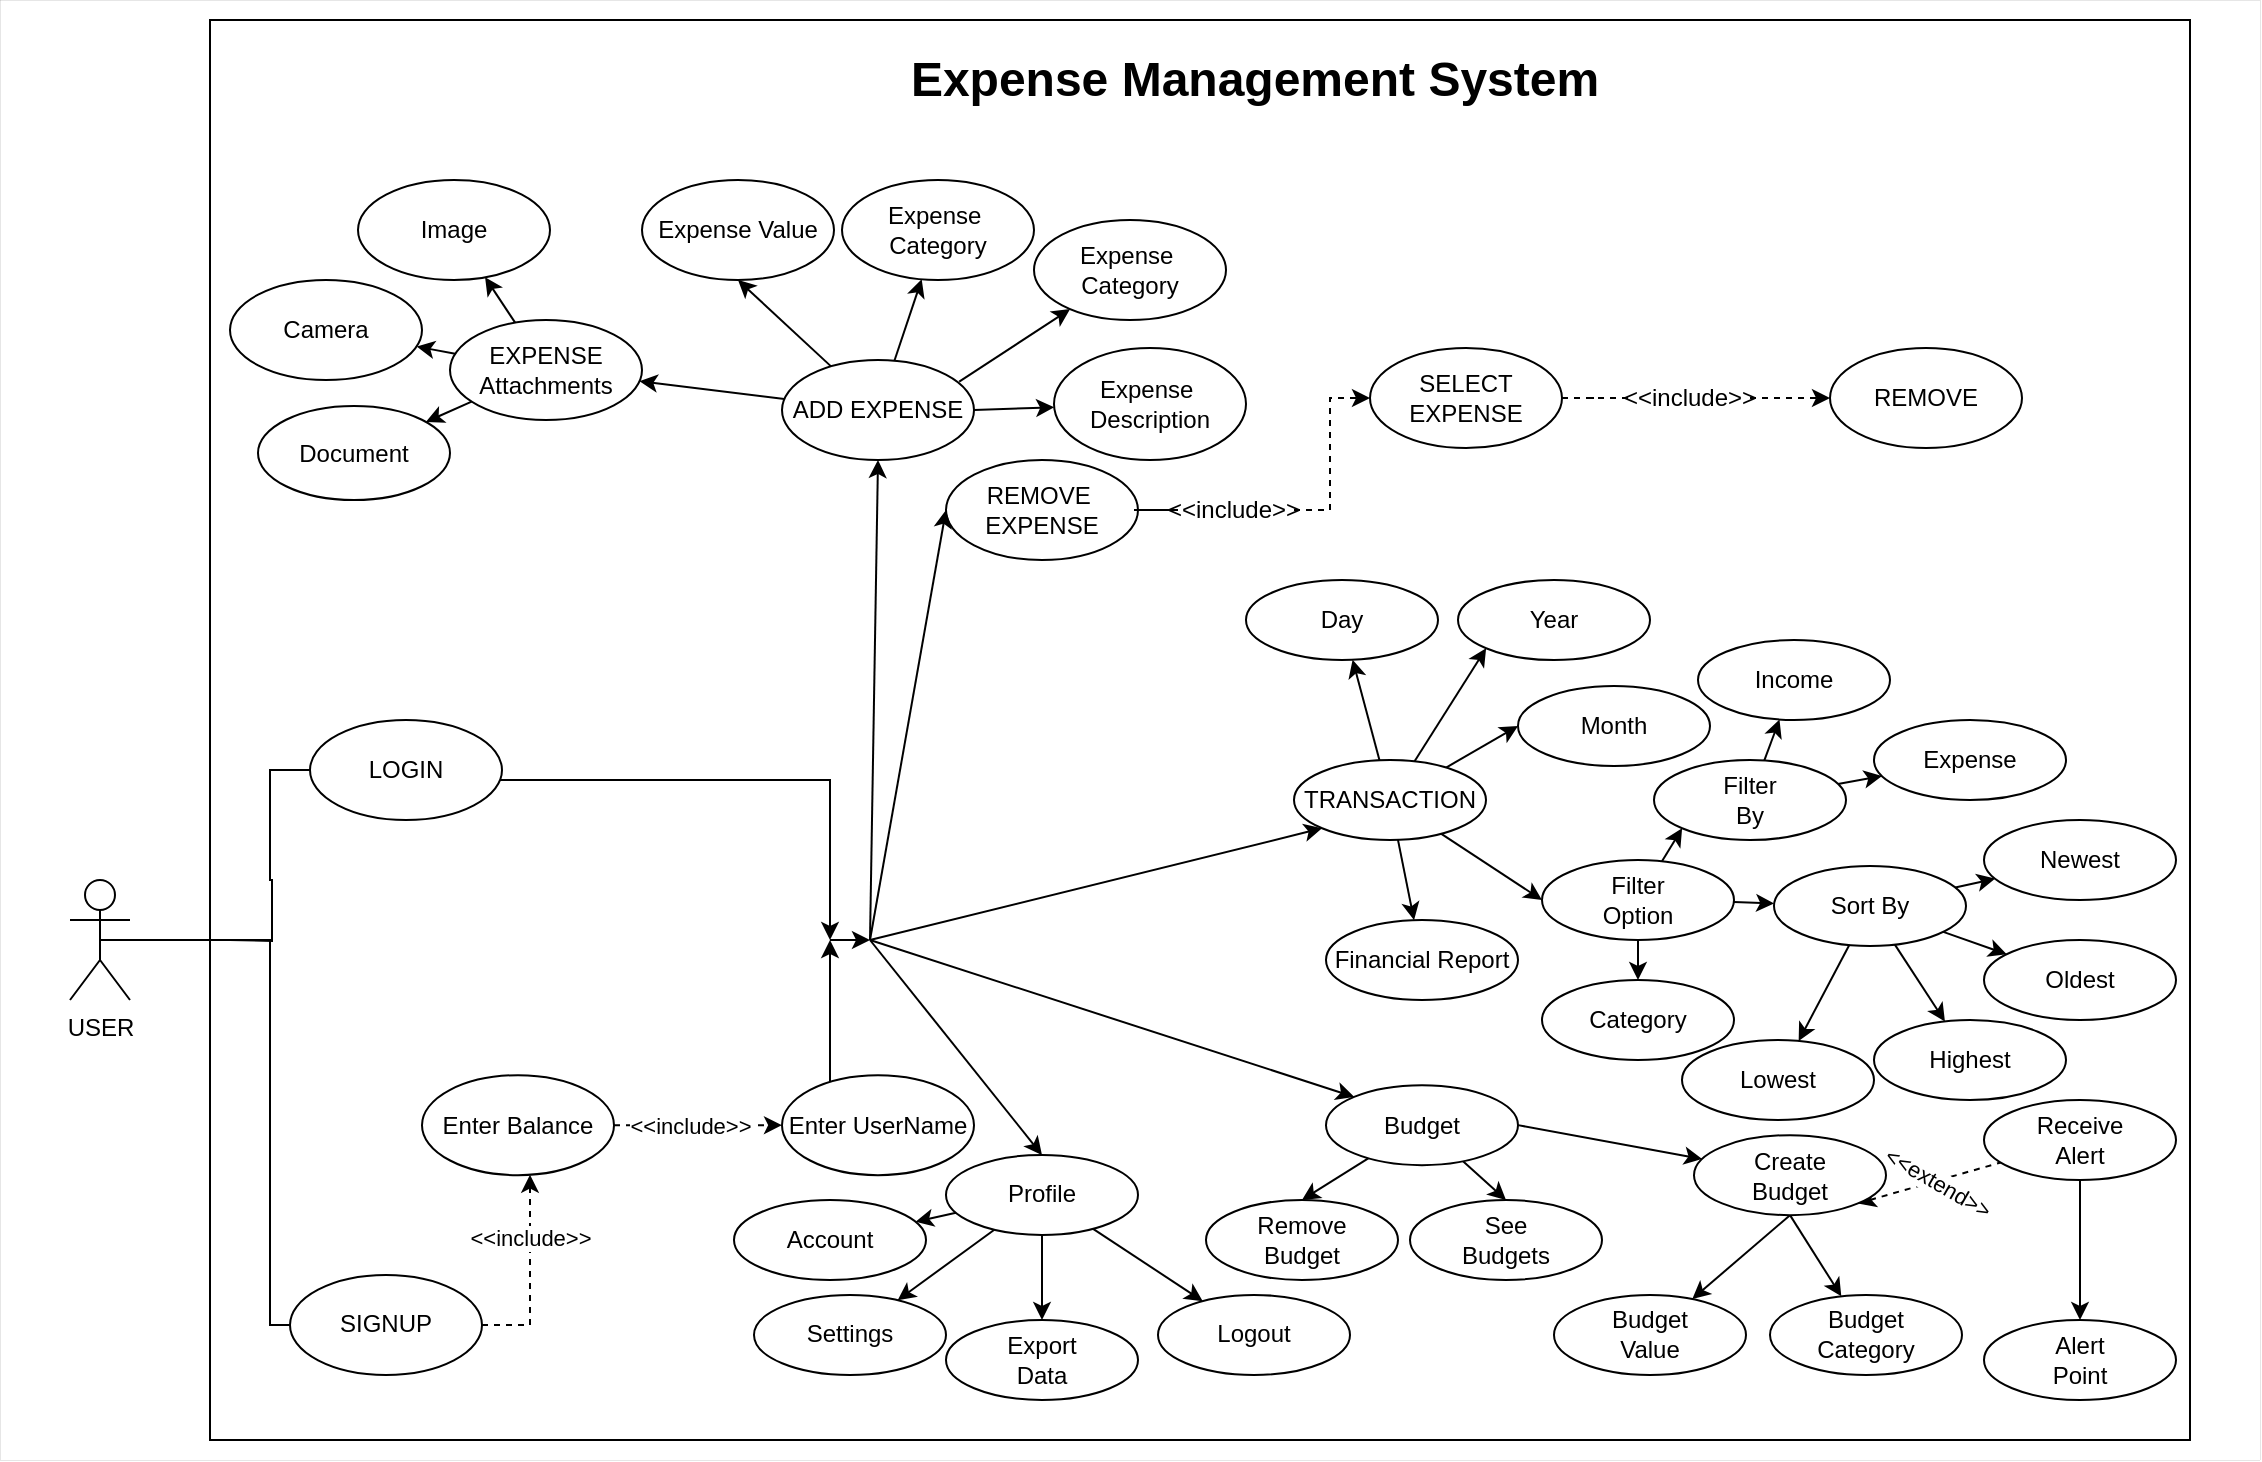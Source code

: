 <mxfile version="20.6.0" type="github">
  <diagram id="kMfJ55h3UKYqr6iciaz8" name="Page-1">
    <mxGraphModel dx="2249" dy="1855" grid="1" gridSize="10" guides="1" tooltips="1" connect="1" arrows="1" fold="1" page="1" pageScale="1" pageWidth="827" pageHeight="1169" math="0" shadow="0">
      <root>
        <mxCell id="0" />
        <mxCell id="1" parent="0" />
        <mxCell id="63GdLwM-r-2odrJ0A331-119" value="" style="rounded=0;whiteSpace=wrap;html=1;fillColor=none;" vertex="1" parent="1">
          <mxGeometry x="-60" y="-160" width="990" height="710" as="geometry" />
        </mxCell>
        <mxCell id="63GdLwM-r-2odrJ0A331-123" value="" style="rounded=0;whiteSpace=wrap;html=1;fillColor=none;strokeWidth=0;" vertex="1" parent="1">
          <mxGeometry x="-165" y="-170" width="1130" height="730" as="geometry" />
        </mxCell>
        <mxCell id="63GdLwM-r-2odrJ0A331-6" style="edgeStyle=orthogonalEdgeStyle;rounded=0;orthogonalLoop=1;jettySize=auto;html=1;entryX=0;entryY=0.5;entryDx=0;entryDy=0;endArrow=none;endFill=0;" edge="1" parent="1" target="63GdLwM-r-2odrJ0A331-4">
          <mxGeometry relative="1" as="geometry">
            <mxPoint x="-50" y="300" as="sourcePoint" />
          </mxGeometry>
        </mxCell>
        <mxCell id="6Lm_i7tMnPeAvsVVQIEV-1" value="USER" style="shape=umlActor;verticalLabelPosition=bottom;verticalAlign=top;html=1;outlineConnect=0;" parent="1" vertex="1">
          <mxGeometry x="-130" y="270" width="30" height="60" as="geometry" />
        </mxCell>
        <mxCell id="6Lm_i7tMnPeAvsVVQIEV-2" value="REMOVE" style="ellipse;whiteSpace=wrap;html=1;" parent="1" vertex="1">
          <mxGeometry x="750" y="4" width="96" height="50" as="geometry" />
        </mxCell>
        <mxCell id="6Lm_i7tMnPeAvsVVQIEV-25" style="orthogonalLoop=1;jettySize=auto;html=1;entryX=0.5;entryY=1;entryDx=0;entryDy=0;rounded=0;" parent="1" source="6Lm_i7tMnPeAvsVVQIEV-5" edge="1" target="6Lm_i7tMnPeAvsVVQIEV-10">
          <mxGeometry relative="1" as="geometry">
            <mxPoint x="406" y="260" as="targetPoint" />
          </mxGeometry>
        </mxCell>
        <mxCell id="63GdLwM-r-2odrJ0A331-39" style="edgeStyle=none;rounded=0;orthogonalLoop=1;jettySize=auto;html=1;startArrow=none;startFill=0;endArrow=classic;endFill=1;" edge="1" parent="1" source="6Lm_i7tMnPeAvsVVQIEV-5" target="63GdLwM-r-2odrJ0A331-38">
          <mxGeometry relative="1" as="geometry" />
        </mxCell>
        <mxCell id="6Lm_i7tMnPeAvsVVQIEV-5" value="ADD EXPENSE" style="ellipse;whiteSpace=wrap;html=1;" parent="1" vertex="1">
          <mxGeometry x="226" y="10" width="96" height="50" as="geometry" />
        </mxCell>
        <mxCell id="6Lm_i7tMnPeAvsVVQIEV-26" style="edgeStyle=orthogonalEdgeStyle;rounded=0;orthogonalLoop=1;jettySize=auto;html=1;entryX=0;entryY=0.5;entryDx=0;entryDy=0;startArrow=none;dashed=1;" parent="1" source="63GdLwM-r-2odrJ0A331-124" edge="1" target="6Lm_i7tMnPeAvsVVQIEV-8">
          <mxGeometry relative="1" as="geometry">
            <mxPoint x="424" y="240" as="targetPoint" />
            <Array as="points">
              <mxPoint x="500" y="85" />
              <mxPoint x="500" y="29" />
            </Array>
          </mxGeometry>
        </mxCell>
        <mxCell id="6Lm_i7tMnPeAvsVVQIEV-6" value="REMOVE&amp;nbsp;&lt;br&gt;EXPENSE" style="ellipse;whiteSpace=wrap;html=1;" parent="1" vertex="1">
          <mxGeometry x="308" y="60" width="96" height="50" as="geometry" />
        </mxCell>
        <mxCell id="6Lm_i7tMnPeAvsVVQIEV-32" style="edgeStyle=orthogonalEdgeStyle;rounded=0;orthogonalLoop=1;jettySize=auto;html=1;entryX=0;entryY=0.5;entryDx=0;entryDy=0;dashed=1;startArrow=none;" parent="1" source="63GdLwM-r-2odrJ0A331-135" target="6Lm_i7tMnPeAvsVVQIEV-2" edge="1">
          <mxGeometry relative="1" as="geometry" />
        </mxCell>
        <mxCell id="6Lm_i7tMnPeAvsVVQIEV-8" value="SELECT&lt;br&gt;EXPENSE" style="ellipse;whiteSpace=wrap;html=1;" parent="1" vertex="1">
          <mxGeometry x="520" y="4" width="96" height="50" as="geometry" />
        </mxCell>
        <mxCell id="63GdLwM-r-2odrJ0A331-32" value="" style="rounded=0;orthogonalLoop=1;jettySize=auto;html=1;endArrow=none;endFill=0;startArrow=classic;startFill=1;" edge="1" parent="1" source="6Lm_i7tMnPeAvsVVQIEV-9" target="6Lm_i7tMnPeAvsVVQIEV-5">
          <mxGeometry relative="1" as="geometry" />
        </mxCell>
        <mxCell id="6Lm_i7tMnPeAvsVVQIEV-9" value="Expense&amp;nbsp;&lt;br&gt;Category" style="ellipse;whiteSpace=wrap;html=1;" parent="1" vertex="1">
          <mxGeometry x="256" y="-80" width="96" height="50" as="geometry" />
        </mxCell>
        <mxCell id="6Lm_i7tMnPeAvsVVQIEV-10" value="Expense Value" style="ellipse;whiteSpace=wrap;html=1;" parent="1" vertex="1">
          <mxGeometry x="156" y="-80" width="96" height="50" as="geometry" />
        </mxCell>
        <mxCell id="63GdLwM-r-2odrJ0A331-14" style="edgeStyle=orthogonalEdgeStyle;rounded=0;orthogonalLoop=1;jettySize=auto;html=1;endArrow=classic;endFill=1;" edge="1" parent="1">
          <mxGeometry relative="1" as="geometry">
            <mxPoint x="84" y="220" as="sourcePoint" />
            <mxPoint x="250" y="300" as="targetPoint" />
            <Array as="points">
              <mxPoint x="250" y="220" />
            </Array>
          </mxGeometry>
        </mxCell>
        <mxCell id="63GdLwM-r-2odrJ0A331-4" value="LOGIN" style="ellipse;whiteSpace=wrap;html=1;" vertex="1" parent="1">
          <mxGeometry x="-10" y="190" width="96" height="50" as="geometry" />
        </mxCell>
        <mxCell id="63GdLwM-r-2odrJ0A331-12" style="edgeStyle=orthogonalEdgeStyle;rounded=0;orthogonalLoop=1;jettySize=auto;html=1;endArrow=none;endFill=0;entryX=0.5;entryY=0.5;entryDx=0;entryDy=0;entryPerimeter=0;" edge="1" parent="1" source="63GdLwM-r-2odrJ0A331-5" target="6Lm_i7tMnPeAvsVVQIEV-1">
          <mxGeometry relative="1" as="geometry">
            <mxPoint y="300" as="targetPoint" />
            <Array as="points">
              <mxPoint x="-30" y="493" />
              <mxPoint x="-30" y="300" />
            </Array>
          </mxGeometry>
        </mxCell>
        <mxCell id="63GdLwM-r-2odrJ0A331-21" style="edgeStyle=orthogonalEdgeStyle;rounded=0;orthogonalLoop=1;jettySize=auto;html=1;endArrow=classic;endFill=1;dashed=1;" edge="1" parent="1" source="63GdLwM-r-2odrJ0A331-5" target="63GdLwM-r-2odrJ0A331-20">
          <mxGeometry relative="1" as="geometry">
            <Array as="points">
              <mxPoint x="100" y="493" />
            </Array>
          </mxGeometry>
        </mxCell>
        <mxCell id="63GdLwM-r-2odrJ0A331-129" value="&amp;lt;&amp;lt;include&amp;gt;&amp;gt;" style="edgeLabel;html=1;align=center;verticalAlign=middle;resizable=0;points=[];" vertex="1" connectable="0" parent="63GdLwM-r-2odrJ0A331-21">
          <mxGeometry x="0.063" y="3" relative="1" as="geometry">
            <mxPoint x="3" y="-15" as="offset" />
          </mxGeometry>
        </mxCell>
        <mxCell id="63GdLwM-r-2odrJ0A331-5" value="SIGNUP" style="ellipse;whiteSpace=wrap;html=1;" vertex="1" parent="1">
          <mxGeometry x="-20" y="467.49" width="96" height="50" as="geometry" />
        </mxCell>
        <mxCell id="63GdLwM-r-2odrJ0A331-16" value="" style="endArrow=classic;html=1;rounded=0;entryX=0.5;entryY=1;entryDx=0;entryDy=0;endFill=1;" edge="1" parent="1" target="6Lm_i7tMnPeAvsVVQIEV-5">
          <mxGeometry width="50" height="50" relative="1" as="geometry">
            <mxPoint x="270" y="300" as="sourcePoint" />
            <mxPoint x="450" y="380" as="targetPoint" />
          </mxGeometry>
        </mxCell>
        <mxCell id="63GdLwM-r-2odrJ0A331-25" style="edgeStyle=orthogonalEdgeStyle;rounded=0;orthogonalLoop=1;jettySize=auto;html=1;endArrow=classic;endFill=1;dashed=1;" edge="1" parent="1" source="63GdLwM-r-2odrJ0A331-20" target="63GdLwM-r-2odrJ0A331-24">
          <mxGeometry relative="1" as="geometry" />
        </mxCell>
        <mxCell id="63GdLwM-r-2odrJ0A331-20" value="Enter Balance" style="ellipse;whiteSpace=wrap;html=1;" vertex="1" parent="1">
          <mxGeometry x="46" y="367.57" width="96" height="50" as="geometry" />
        </mxCell>
        <mxCell id="63GdLwM-r-2odrJ0A331-30" style="edgeStyle=orthogonalEdgeStyle;rounded=0;orthogonalLoop=1;jettySize=auto;html=1;endArrow=classic;endFill=1;" edge="1" parent="1" source="63GdLwM-r-2odrJ0A331-24">
          <mxGeometry relative="1" as="geometry">
            <mxPoint x="250" y="300" as="targetPoint" />
            <Array as="points">
              <mxPoint x="248" y="370" />
              <mxPoint x="248" y="370" />
            </Array>
          </mxGeometry>
        </mxCell>
        <mxCell id="63GdLwM-r-2odrJ0A331-24" value="Enter UserName" style="ellipse;whiteSpace=wrap;html=1;" vertex="1" parent="1">
          <mxGeometry x="226" y="367.57" width="96" height="50" as="geometry" />
        </mxCell>
        <mxCell id="63GdLwM-r-2odrJ0A331-35" style="edgeStyle=none;rounded=0;orthogonalLoop=1;jettySize=auto;html=1;entryX=0.923;entryY=0.217;entryDx=0;entryDy=0;entryPerimeter=0;startArrow=classic;startFill=1;endArrow=none;endFill=0;" edge="1" parent="1" source="63GdLwM-r-2odrJ0A331-33" target="6Lm_i7tMnPeAvsVVQIEV-5">
          <mxGeometry relative="1" as="geometry" />
        </mxCell>
        <mxCell id="63GdLwM-r-2odrJ0A331-33" value="Expense&amp;nbsp;&lt;br&gt;Category" style="ellipse;whiteSpace=wrap;html=1;" vertex="1" parent="1">
          <mxGeometry x="352" y="-60" width="96" height="50" as="geometry" />
        </mxCell>
        <mxCell id="63GdLwM-r-2odrJ0A331-37" style="edgeStyle=none;rounded=0;orthogonalLoop=1;jettySize=auto;html=1;entryX=1;entryY=0.5;entryDx=0;entryDy=0;startArrow=classic;startFill=1;endArrow=none;endFill=0;" edge="1" parent="1" source="63GdLwM-r-2odrJ0A331-36" target="6Lm_i7tMnPeAvsVVQIEV-5">
          <mxGeometry relative="1" as="geometry" />
        </mxCell>
        <mxCell id="63GdLwM-r-2odrJ0A331-36" value="Expense&amp;nbsp;&lt;br&gt;Description" style="ellipse;whiteSpace=wrap;html=1;" vertex="1" parent="1">
          <mxGeometry x="362" y="4" width="96" height="56" as="geometry" />
        </mxCell>
        <mxCell id="63GdLwM-r-2odrJ0A331-42" style="edgeStyle=none;rounded=0;orthogonalLoop=1;jettySize=auto;html=1;startArrow=none;startFill=0;endArrow=classic;endFill=1;" edge="1" parent="1" source="63GdLwM-r-2odrJ0A331-38" target="63GdLwM-r-2odrJ0A331-41">
          <mxGeometry relative="1" as="geometry" />
        </mxCell>
        <mxCell id="63GdLwM-r-2odrJ0A331-44" style="edgeStyle=none;rounded=0;orthogonalLoop=1;jettySize=auto;html=1;startArrow=none;startFill=0;endArrow=classic;endFill=1;" edge="1" parent="1" source="63GdLwM-r-2odrJ0A331-38" target="63GdLwM-r-2odrJ0A331-43">
          <mxGeometry relative="1" as="geometry" />
        </mxCell>
        <mxCell id="63GdLwM-r-2odrJ0A331-46" style="edgeStyle=none;rounded=0;orthogonalLoop=1;jettySize=auto;html=1;startArrow=none;startFill=0;endArrow=classic;endFill=1;" edge="1" parent="1" source="63GdLwM-r-2odrJ0A331-38" target="63GdLwM-r-2odrJ0A331-45">
          <mxGeometry relative="1" as="geometry" />
        </mxCell>
        <mxCell id="63GdLwM-r-2odrJ0A331-38" value="EXPENSE&lt;br&gt;Attachments" style="ellipse;whiteSpace=wrap;html=1;" vertex="1" parent="1">
          <mxGeometry x="60" y="-10" width="96" height="50" as="geometry" />
        </mxCell>
        <mxCell id="63GdLwM-r-2odrJ0A331-40" value="" style="endArrow=classic;html=1;rounded=0;entryX=0;entryY=0.5;entryDx=0;entryDy=0;startArrow=none;startFill=0;endFill=1;" edge="1" parent="1" target="6Lm_i7tMnPeAvsVVQIEV-6">
          <mxGeometry width="50" height="50" relative="1" as="geometry">
            <mxPoint x="270" y="300" as="sourcePoint" />
            <mxPoint x="520" y="160" as="targetPoint" />
          </mxGeometry>
        </mxCell>
        <mxCell id="63GdLwM-r-2odrJ0A331-41" value="Camera" style="ellipse;whiteSpace=wrap;html=1;" vertex="1" parent="1">
          <mxGeometry x="-50" y="-30" width="96" height="50" as="geometry" />
        </mxCell>
        <mxCell id="63GdLwM-r-2odrJ0A331-43" value="Image" style="ellipse;whiteSpace=wrap;html=1;" vertex="1" parent="1">
          <mxGeometry x="14" y="-80" width="96" height="50" as="geometry" />
        </mxCell>
        <mxCell id="63GdLwM-r-2odrJ0A331-45" value="Document" style="ellipse;whiteSpace=wrap;html=1;" vertex="1" parent="1">
          <mxGeometry x="-36" y="33" width="96" height="47" as="geometry" />
        </mxCell>
        <mxCell id="63GdLwM-r-2odrJ0A331-48" value="" style="endArrow=classic;html=1;rounded=0;" edge="1" parent="1">
          <mxGeometry width="50" height="50" relative="1" as="geometry">
            <mxPoint x="250" y="300" as="sourcePoint" />
            <mxPoint x="270" y="300" as="targetPoint" />
          </mxGeometry>
        </mxCell>
        <mxCell id="63GdLwM-r-2odrJ0A331-51" style="edgeStyle=none;rounded=0;orthogonalLoop=1;jettySize=auto;html=1;startArrow=none;startFill=0;endArrow=classic;endFill=1;" edge="1" parent="1" source="63GdLwM-r-2odrJ0A331-49" target="63GdLwM-r-2odrJ0A331-50">
          <mxGeometry relative="1" as="geometry" />
        </mxCell>
        <mxCell id="63GdLwM-r-2odrJ0A331-56" style="edgeStyle=none;rounded=0;orthogonalLoop=1;jettySize=auto;html=1;entryX=0;entryY=1;entryDx=0;entryDy=0;startArrow=none;startFill=0;endArrow=classic;endFill=1;" edge="1" parent="1" source="63GdLwM-r-2odrJ0A331-49" target="63GdLwM-r-2odrJ0A331-55">
          <mxGeometry relative="1" as="geometry" />
        </mxCell>
        <mxCell id="63GdLwM-r-2odrJ0A331-62" style="edgeStyle=none;rounded=0;orthogonalLoop=1;jettySize=auto;html=1;entryX=0;entryY=0.5;entryDx=0;entryDy=0;startArrow=none;startFill=0;endArrow=classic;endFill=1;" edge="1" parent="1" source="63GdLwM-r-2odrJ0A331-49" target="63GdLwM-r-2odrJ0A331-59">
          <mxGeometry relative="1" as="geometry" />
        </mxCell>
        <mxCell id="63GdLwM-r-2odrJ0A331-64" style="edgeStyle=none;rounded=0;orthogonalLoop=1;jettySize=auto;html=1;entryX=0;entryY=0.5;entryDx=0;entryDy=0;startArrow=none;startFill=0;endArrow=classic;endFill=1;" edge="1" parent="1" source="63GdLwM-r-2odrJ0A331-49" target="63GdLwM-r-2odrJ0A331-63">
          <mxGeometry relative="1" as="geometry" />
        </mxCell>
        <mxCell id="63GdLwM-r-2odrJ0A331-85" style="edgeStyle=none;rounded=0;orthogonalLoop=1;jettySize=auto;html=1;startArrow=none;startFill=0;endArrow=classic;endFill=1;" edge="1" parent="1" source="63GdLwM-r-2odrJ0A331-49" target="63GdLwM-r-2odrJ0A331-84">
          <mxGeometry relative="1" as="geometry" />
        </mxCell>
        <mxCell id="63GdLwM-r-2odrJ0A331-49" value="TRANSACTION" style="ellipse;whiteSpace=wrap;html=1;" vertex="1" parent="1">
          <mxGeometry x="482" y="210" width="96" height="40" as="geometry" />
        </mxCell>
        <mxCell id="63GdLwM-r-2odrJ0A331-50" value="Day" style="ellipse;whiteSpace=wrap;html=1;" vertex="1" parent="1">
          <mxGeometry x="458" y="120" width="96" height="40" as="geometry" />
        </mxCell>
        <mxCell id="63GdLwM-r-2odrJ0A331-55" value="Year" style="ellipse;whiteSpace=wrap;html=1;" vertex="1" parent="1">
          <mxGeometry x="564" y="120" width="96" height="40" as="geometry" />
        </mxCell>
        <mxCell id="63GdLwM-r-2odrJ0A331-59" value="Month" style="ellipse;whiteSpace=wrap;html=1;" vertex="1" parent="1">
          <mxGeometry x="594" y="173" width="96" height="40" as="geometry" />
        </mxCell>
        <mxCell id="63GdLwM-r-2odrJ0A331-67" style="edgeStyle=none;rounded=0;orthogonalLoop=1;jettySize=auto;html=1;entryX=0;entryY=1;entryDx=0;entryDy=0;startArrow=none;startFill=0;endArrow=classic;endFill=1;" edge="1" parent="1" source="63GdLwM-r-2odrJ0A331-63" target="63GdLwM-r-2odrJ0A331-65">
          <mxGeometry relative="1" as="geometry" />
        </mxCell>
        <mxCell id="63GdLwM-r-2odrJ0A331-73" style="edgeStyle=none;rounded=0;orthogonalLoop=1;jettySize=auto;html=1;startArrow=none;startFill=0;endArrow=classic;endFill=1;" edge="1" parent="1" source="63GdLwM-r-2odrJ0A331-63" target="63GdLwM-r-2odrJ0A331-72">
          <mxGeometry relative="1" as="geometry" />
        </mxCell>
        <mxCell id="63GdLwM-r-2odrJ0A331-83" style="edgeStyle=none;rounded=0;orthogonalLoop=1;jettySize=auto;html=1;startArrow=none;startFill=0;endArrow=classic;endFill=1;" edge="1" parent="1" source="63GdLwM-r-2odrJ0A331-63" target="63GdLwM-r-2odrJ0A331-82">
          <mxGeometry relative="1" as="geometry" />
        </mxCell>
        <mxCell id="63GdLwM-r-2odrJ0A331-63" value="Filter&lt;br&gt;Option" style="ellipse;whiteSpace=wrap;html=1;" vertex="1" parent="1">
          <mxGeometry x="606" y="260" width="96" height="40" as="geometry" />
        </mxCell>
        <mxCell id="63GdLwM-r-2odrJ0A331-69" style="edgeStyle=none;rounded=0;orthogonalLoop=1;jettySize=auto;html=1;startArrow=none;startFill=0;endArrow=classic;endFill=1;" edge="1" parent="1" source="63GdLwM-r-2odrJ0A331-65" target="63GdLwM-r-2odrJ0A331-68">
          <mxGeometry relative="1" as="geometry" />
        </mxCell>
        <mxCell id="63GdLwM-r-2odrJ0A331-71" style="edgeStyle=none;rounded=0;orthogonalLoop=1;jettySize=auto;html=1;startArrow=none;startFill=0;endArrow=classic;endFill=1;" edge="1" parent="1" source="63GdLwM-r-2odrJ0A331-65" target="63GdLwM-r-2odrJ0A331-70">
          <mxGeometry relative="1" as="geometry" />
        </mxCell>
        <mxCell id="63GdLwM-r-2odrJ0A331-65" value="Filter&lt;br&gt;By" style="ellipse;whiteSpace=wrap;html=1;" vertex="1" parent="1">
          <mxGeometry x="662" y="210" width="96" height="40" as="geometry" />
        </mxCell>
        <mxCell id="63GdLwM-r-2odrJ0A331-66" value="" style="endArrow=classic;html=1;rounded=0;entryX=0;entryY=1;entryDx=0;entryDy=0;" edge="1" parent="1" target="63GdLwM-r-2odrJ0A331-49">
          <mxGeometry width="50" height="50" relative="1" as="geometry">
            <mxPoint x="270" y="300" as="sourcePoint" />
            <mxPoint x="370" y="150" as="targetPoint" />
          </mxGeometry>
        </mxCell>
        <mxCell id="63GdLwM-r-2odrJ0A331-68" value="Income" style="ellipse;whiteSpace=wrap;html=1;" vertex="1" parent="1">
          <mxGeometry x="684" y="150" width="96" height="40" as="geometry" />
        </mxCell>
        <mxCell id="63GdLwM-r-2odrJ0A331-70" value="Expense" style="ellipse;whiteSpace=wrap;html=1;" vertex="1" parent="1">
          <mxGeometry x="772" y="190" width="96" height="40" as="geometry" />
        </mxCell>
        <mxCell id="63GdLwM-r-2odrJ0A331-75" style="edgeStyle=none;rounded=0;orthogonalLoop=1;jettySize=auto;html=1;startArrow=none;startFill=0;endArrow=classic;endFill=1;" edge="1" parent="1" source="63GdLwM-r-2odrJ0A331-72" target="63GdLwM-r-2odrJ0A331-74">
          <mxGeometry relative="1" as="geometry" />
        </mxCell>
        <mxCell id="63GdLwM-r-2odrJ0A331-77" style="edgeStyle=none;rounded=0;orthogonalLoop=1;jettySize=auto;html=1;startArrow=none;startFill=0;endArrow=classic;endFill=1;" edge="1" parent="1" source="63GdLwM-r-2odrJ0A331-72" target="63GdLwM-r-2odrJ0A331-76">
          <mxGeometry relative="1" as="geometry" />
        </mxCell>
        <mxCell id="63GdLwM-r-2odrJ0A331-79" style="edgeStyle=none;rounded=0;orthogonalLoop=1;jettySize=auto;html=1;startArrow=none;startFill=0;endArrow=classic;endFill=1;" edge="1" parent="1" source="63GdLwM-r-2odrJ0A331-72" target="63GdLwM-r-2odrJ0A331-78">
          <mxGeometry relative="1" as="geometry" />
        </mxCell>
        <mxCell id="63GdLwM-r-2odrJ0A331-81" style="edgeStyle=none;rounded=0;orthogonalLoop=1;jettySize=auto;html=1;startArrow=none;startFill=0;endArrow=classic;endFill=1;" edge="1" parent="1" source="63GdLwM-r-2odrJ0A331-72" target="63GdLwM-r-2odrJ0A331-80">
          <mxGeometry relative="1" as="geometry" />
        </mxCell>
        <mxCell id="63GdLwM-r-2odrJ0A331-72" value="Sort By" style="ellipse;whiteSpace=wrap;html=1;" vertex="1" parent="1">
          <mxGeometry x="722" y="263" width="96" height="40" as="geometry" />
        </mxCell>
        <mxCell id="63GdLwM-r-2odrJ0A331-74" value="Newest" style="ellipse;whiteSpace=wrap;html=1;" vertex="1" parent="1">
          <mxGeometry x="827" y="240" width="96" height="40" as="geometry" />
        </mxCell>
        <mxCell id="63GdLwM-r-2odrJ0A331-76" value="Oldest" style="ellipse;whiteSpace=wrap;html=1;" vertex="1" parent="1">
          <mxGeometry x="827" y="300" width="96" height="40" as="geometry" />
        </mxCell>
        <mxCell id="63GdLwM-r-2odrJ0A331-78" value="Highest" style="ellipse;whiteSpace=wrap;html=1;" vertex="1" parent="1">
          <mxGeometry x="772" y="340" width="96" height="40" as="geometry" />
        </mxCell>
        <mxCell id="63GdLwM-r-2odrJ0A331-80" value="Lowest" style="ellipse;whiteSpace=wrap;html=1;" vertex="1" parent="1">
          <mxGeometry x="676" y="350" width="96" height="40" as="geometry" />
        </mxCell>
        <mxCell id="63GdLwM-r-2odrJ0A331-82" value="Category" style="ellipse;whiteSpace=wrap;html=1;" vertex="1" parent="1">
          <mxGeometry x="606" y="320" width="96" height="40" as="geometry" />
        </mxCell>
        <mxCell id="63GdLwM-r-2odrJ0A331-84" value="Financial Report" style="ellipse;whiteSpace=wrap;html=1;" vertex="1" parent="1">
          <mxGeometry x="498" y="290" width="96" height="40" as="geometry" />
        </mxCell>
        <mxCell id="63GdLwM-r-2odrJ0A331-91" style="edgeStyle=none;rounded=0;orthogonalLoop=1;jettySize=auto;html=1;startArrow=none;startFill=0;endArrow=classic;endFill=1;exitX=1;exitY=0.5;exitDx=0;exitDy=0;" edge="1" parent="1" source="63GdLwM-r-2odrJ0A331-88" target="63GdLwM-r-2odrJ0A331-90">
          <mxGeometry relative="1" as="geometry">
            <mxPoint x="638.538" y="407.469" as="sourcePoint" />
          </mxGeometry>
        </mxCell>
        <mxCell id="63GdLwM-r-2odrJ0A331-105" style="edgeStyle=none;rounded=0;orthogonalLoop=1;jettySize=auto;html=1;entryX=0.5;entryY=0;entryDx=0;entryDy=0;startArrow=none;startFill=0;endArrow=classic;endFill=1;" edge="1" parent="1" source="63GdLwM-r-2odrJ0A331-88" target="63GdLwM-r-2odrJ0A331-103">
          <mxGeometry relative="1" as="geometry" />
        </mxCell>
        <mxCell id="63GdLwM-r-2odrJ0A331-108" style="edgeStyle=none;rounded=0;orthogonalLoop=1;jettySize=auto;html=1;entryX=0.5;entryY=0;entryDx=0;entryDy=0;startArrow=none;startFill=0;endArrow=classic;endFill=1;" edge="1" parent="1" source="63GdLwM-r-2odrJ0A331-88" target="63GdLwM-r-2odrJ0A331-92">
          <mxGeometry relative="1" as="geometry" />
        </mxCell>
        <mxCell id="63GdLwM-r-2odrJ0A331-88" value="Budget" style="ellipse;whiteSpace=wrap;html=1;" vertex="1" parent="1">
          <mxGeometry x="498" y="372.57" width="96" height="40" as="geometry" />
        </mxCell>
        <mxCell id="63GdLwM-r-2odrJ0A331-89" value="" style="endArrow=classic;html=1;rounded=0;entryX=0;entryY=0;entryDx=0;entryDy=0;" edge="1" parent="1" target="63GdLwM-r-2odrJ0A331-88">
          <mxGeometry width="50" height="50" relative="1" as="geometry">
            <mxPoint x="270" y="300" as="sourcePoint" />
            <mxPoint x="420" y="350" as="targetPoint" />
          </mxGeometry>
        </mxCell>
        <mxCell id="63GdLwM-r-2odrJ0A331-95" style="edgeStyle=none;rounded=0;orthogonalLoop=1;jettySize=auto;html=1;startArrow=none;startFill=0;endArrow=classic;endFill=1;exitX=0.5;exitY=1;exitDx=0;exitDy=0;" edge="1" parent="1" source="63GdLwM-r-2odrJ0A331-90" target="63GdLwM-r-2odrJ0A331-94">
          <mxGeometry relative="1" as="geometry">
            <mxPoint x="711.538" y="445.952" as="sourcePoint" />
          </mxGeometry>
        </mxCell>
        <mxCell id="63GdLwM-r-2odrJ0A331-97" style="edgeStyle=none;rounded=0;orthogonalLoop=1;jettySize=auto;html=1;startArrow=none;startFill=0;endArrow=classic;endFill=1;exitX=0.5;exitY=1;exitDx=0;exitDy=0;" edge="1" parent="1" source="63GdLwM-r-2odrJ0A331-90" target="63GdLwM-r-2odrJ0A331-96">
          <mxGeometry relative="1" as="geometry">
            <mxPoint x="740.531" y="447.003" as="sourcePoint" />
          </mxGeometry>
        </mxCell>
        <mxCell id="63GdLwM-r-2odrJ0A331-100" style="edgeStyle=none;rounded=0;orthogonalLoop=1;jettySize=auto;html=1;startArrow=classic;startFill=1;endArrow=none;endFill=0;exitX=1;exitY=1;exitDx=0;exitDy=0;dashed=1;" edge="1" parent="1" source="63GdLwM-r-2odrJ0A331-90" target="63GdLwM-r-2odrJ0A331-99">
          <mxGeometry relative="1" as="geometry">
            <mxPoint x="769.104" y="439.089" as="sourcePoint" />
          </mxGeometry>
        </mxCell>
        <mxCell id="63GdLwM-r-2odrJ0A331-128" value="&amp;lt;&amp;lt;extend&amp;gt;&amp;gt;" style="edgeLabel;html=1;align=center;verticalAlign=middle;resizable=0;points=[];rotation=30;" vertex="1" connectable="0" parent="63GdLwM-r-2odrJ0A331-100">
          <mxGeometry x="0.399" y="-2" relative="1" as="geometry">
            <mxPoint x="-11" y="1" as="offset" />
          </mxGeometry>
        </mxCell>
        <mxCell id="63GdLwM-r-2odrJ0A331-90" value="Create&lt;br&gt;Budget" style="ellipse;whiteSpace=wrap;html=1;" vertex="1" parent="1">
          <mxGeometry x="682" y="397.57" width="96" height="40" as="geometry" />
        </mxCell>
        <mxCell id="63GdLwM-r-2odrJ0A331-92" value="Remove&lt;br&gt;Budget" style="ellipse;whiteSpace=wrap;html=1;" vertex="1" parent="1">
          <mxGeometry x="438" y="430" width="96" height="40" as="geometry" />
        </mxCell>
        <mxCell id="63GdLwM-r-2odrJ0A331-94" value="Budget&lt;br&gt;Value" style="ellipse;whiteSpace=wrap;html=1;" vertex="1" parent="1">
          <mxGeometry x="612" y="477.49" width="96" height="40" as="geometry" />
        </mxCell>
        <mxCell id="63GdLwM-r-2odrJ0A331-96" value="Budget&lt;br&gt;Category" style="ellipse;whiteSpace=wrap;html=1;" vertex="1" parent="1">
          <mxGeometry x="720" y="477.49" width="96" height="40" as="geometry" />
        </mxCell>
        <mxCell id="63GdLwM-r-2odrJ0A331-102" style="edgeStyle=none;rounded=0;orthogonalLoop=1;jettySize=auto;html=1;startArrow=none;startFill=0;endArrow=classic;endFill=1;" edge="1" parent="1" source="63GdLwM-r-2odrJ0A331-99" target="63GdLwM-r-2odrJ0A331-101">
          <mxGeometry relative="1" as="geometry" />
        </mxCell>
        <mxCell id="63GdLwM-r-2odrJ0A331-99" value="Receive&lt;br&gt;Alert" style="ellipse;whiteSpace=wrap;html=1;" vertex="1" parent="1">
          <mxGeometry x="827" y="380" width="96" height="40" as="geometry" />
        </mxCell>
        <mxCell id="63GdLwM-r-2odrJ0A331-101" value="Alert&lt;br&gt;Point" style="ellipse;whiteSpace=wrap;html=1;" vertex="1" parent="1">
          <mxGeometry x="827" y="490" width="96" height="40" as="geometry" />
        </mxCell>
        <mxCell id="63GdLwM-r-2odrJ0A331-103" value="See&lt;br&gt;Budgets" style="ellipse;whiteSpace=wrap;html=1;" vertex="1" parent="1">
          <mxGeometry x="540" y="430" width="96" height="40" as="geometry" />
        </mxCell>
        <mxCell id="63GdLwM-r-2odrJ0A331-112" style="edgeStyle=none;rounded=0;orthogonalLoop=1;jettySize=auto;html=1;startArrow=none;startFill=0;endArrow=classic;endFill=1;" edge="1" parent="1" source="63GdLwM-r-2odrJ0A331-109" target="63GdLwM-r-2odrJ0A331-111">
          <mxGeometry relative="1" as="geometry" />
        </mxCell>
        <mxCell id="63GdLwM-r-2odrJ0A331-114" style="edgeStyle=none;rounded=0;orthogonalLoop=1;jettySize=auto;html=1;startArrow=none;startFill=0;endArrow=classic;endFill=1;" edge="1" parent="1" source="63GdLwM-r-2odrJ0A331-109" target="63GdLwM-r-2odrJ0A331-113">
          <mxGeometry relative="1" as="geometry" />
        </mxCell>
        <mxCell id="63GdLwM-r-2odrJ0A331-116" style="edgeStyle=none;rounded=0;orthogonalLoop=1;jettySize=auto;html=1;startArrow=none;startFill=0;endArrow=classic;endFill=1;" edge="1" parent="1" source="63GdLwM-r-2odrJ0A331-109" target="63GdLwM-r-2odrJ0A331-115">
          <mxGeometry relative="1" as="geometry" />
        </mxCell>
        <mxCell id="63GdLwM-r-2odrJ0A331-118" style="edgeStyle=none;rounded=0;orthogonalLoop=1;jettySize=auto;html=1;startArrow=none;startFill=0;endArrow=classic;endFill=1;" edge="1" parent="1" source="63GdLwM-r-2odrJ0A331-109" target="63GdLwM-r-2odrJ0A331-117">
          <mxGeometry relative="1" as="geometry" />
        </mxCell>
        <mxCell id="63GdLwM-r-2odrJ0A331-109" value="Profile" style="ellipse;whiteSpace=wrap;html=1;" vertex="1" parent="1">
          <mxGeometry x="308" y="407.49" width="96" height="40" as="geometry" />
        </mxCell>
        <mxCell id="63GdLwM-r-2odrJ0A331-110" value="" style="endArrow=classic;html=1;rounded=0;entryX=0.5;entryY=0;entryDx=0;entryDy=0;" edge="1" parent="1" target="63GdLwM-r-2odrJ0A331-109">
          <mxGeometry width="50" height="50" relative="1" as="geometry">
            <mxPoint x="270" y="300" as="sourcePoint" />
            <mxPoint x="430" y="310" as="targetPoint" />
          </mxGeometry>
        </mxCell>
        <mxCell id="63GdLwM-r-2odrJ0A331-111" value="Account" style="ellipse;whiteSpace=wrap;html=1;" vertex="1" parent="1">
          <mxGeometry x="202" y="430" width="96" height="40" as="geometry" />
        </mxCell>
        <mxCell id="63GdLwM-r-2odrJ0A331-113" value="Settings" style="ellipse;whiteSpace=wrap;html=1;" vertex="1" parent="1">
          <mxGeometry x="212" y="477.49" width="96" height="40" as="geometry" />
        </mxCell>
        <mxCell id="63GdLwM-r-2odrJ0A331-115" value="Export&lt;br&gt;Data" style="ellipse;whiteSpace=wrap;html=1;" vertex="1" parent="1">
          <mxGeometry x="308" y="490" width="96" height="40" as="geometry" />
        </mxCell>
        <mxCell id="63GdLwM-r-2odrJ0A331-117" value="Logout" style="ellipse;whiteSpace=wrap;html=1;" vertex="1" parent="1">
          <mxGeometry x="414" y="477.49" width="96" height="40" as="geometry" />
        </mxCell>
        <mxCell id="63GdLwM-r-2odrJ0A331-122" value="Expense Management System" style="text;strokeColor=none;fillColor=none;html=1;fontSize=24;fontStyle=1;verticalAlign=middle;align=center;" vertex="1" parent="1">
          <mxGeometry x="279.5" y="-150" width="365" height="40" as="geometry" />
        </mxCell>
        <mxCell id="63GdLwM-r-2odrJ0A331-124" value="&amp;lt;&amp;lt;include&amp;gt;&amp;gt;" style="text;html=1;strokeColor=none;fillColor=none;align=center;verticalAlign=middle;whiteSpace=wrap;rounded=0;strokeWidth=0;rotation=0;" vertex="1" parent="1">
          <mxGeometry x="422" y="70" width="60" height="30" as="geometry" />
        </mxCell>
        <mxCell id="63GdLwM-r-2odrJ0A331-125" value="" style="edgeStyle=orthogonalEdgeStyle;rounded=0;orthogonalLoop=1;jettySize=auto;html=1;entryX=0;entryY=0.5;entryDx=0;entryDy=0;endArrow=none;dashed=1;" edge="1" parent="1" source="6Lm_i7tMnPeAvsVVQIEV-6" target="63GdLwM-r-2odrJ0A331-124">
          <mxGeometry relative="1" as="geometry">
            <mxPoint x="530" y="29" as="targetPoint" />
            <mxPoint x="404.0" y="85.034" as="sourcePoint" />
          </mxGeometry>
        </mxCell>
        <mxCell id="63GdLwM-r-2odrJ0A331-130" value="&amp;lt;&amp;lt;include&amp;gt;&amp;gt;" style="edgeLabel;html=1;align=center;verticalAlign=middle;resizable=0;points=[];" vertex="1" connectable="0" parent="1">
          <mxGeometry x="180" y="392.57" as="geometry" />
        </mxCell>
        <mxCell id="63GdLwM-r-2odrJ0A331-135" value="&amp;lt;&amp;lt;include&amp;gt;&amp;gt;" style="text;html=1;strokeColor=none;fillColor=none;align=center;verticalAlign=middle;whiteSpace=wrap;rounded=0;strokeWidth=0;" vertex="1" parent="1">
          <mxGeometry x="650" y="14" width="60" height="30" as="geometry" />
        </mxCell>
        <mxCell id="63GdLwM-r-2odrJ0A331-138" value="" style="edgeStyle=orthogonalEdgeStyle;rounded=0;orthogonalLoop=1;jettySize=auto;html=1;entryX=0;entryY=0.5;entryDx=0;entryDy=0;dashed=1;endArrow=none;" edge="1" parent="1" source="6Lm_i7tMnPeAvsVVQIEV-8" target="63GdLwM-r-2odrJ0A331-135">
          <mxGeometry relative="1" as="geometry">
            <mxPoint x="616" y="29" as="sourcePoint" />
            <mxPoint x="750" y="29" as="targetPoint" />
          </mxGeometry>
        </mxCell>
      </root>
    </mxGraphModel>
  </diagram>
</mxfile>
